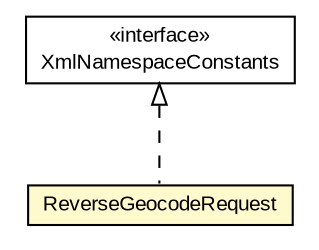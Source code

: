 #!/usr/local/bin/dot
#
# Class diagram 
# Generated by UMLGraph version R5_6-24-gf6e263 (http://www.umlgraph.org/)
#

digraph G {
	edge [fontname="arial",fontsize=10,labelfontname="arial",labelfontsize=10];
	node [fontname="arial",fontsize=10,shape=plaintext];
	nodesep=0.25;
	ranksep=0.5;
	// nl.mineleni.openls.databinding.openls.ReverseGeocodeRequest
	c3973 [label=<<table title="nl.mineleni.openls.databinding.openls.ReverseGeocodeRequest" border="0" cellborder="1" cellspacing="0" cellpadding="2" port="p" bgcolor="lemonChiffon" href="./ReverseGeocodeRequest.html">
		<tr><td><table border="0" cellspacing="0" cellpadding="1">
<tr><td align="center" balign="center"> ReverseGeocodeRequest </td></tr>
		</table></td></tr>
		</table>>, URL="./ReverseGeocodeRequest.html", fontname="arial", fontcolor="black", fontsize=10.0];
	// nl.mineleni.openls.XmlNamespaceConstants
	c3986 [label=<<table title="nl.mineleni.openls.XmlNamespaceConstants" border="0" cellborder="1" cellspacing="0" cellpadding="2" port="p" href="../../XmlNamespaceConstants.html">
		<tr><td><table border="0" cellspacing="0" cellpadding="1">
<tr><td align="center" balign="center"> &#171;interface&#187; </td></tr>
<tr><td align="center" balign="center"> XmlNamespaceConstants </td></tr>
		</table></td></tr>
		</table>>, URL="../../XmlNamespaceConstants.html", fontname="arial", fontcolor="black", fontsize=10.0];
	//nl.mineleni.openls.databinding.openls.ReverseGeocodeRequest implements nl.mineleni.openls.XmlNamespaceConstants
	c3986:p -> c3973:p [dir=back,arrowtail=empty,style=dashed];
}


